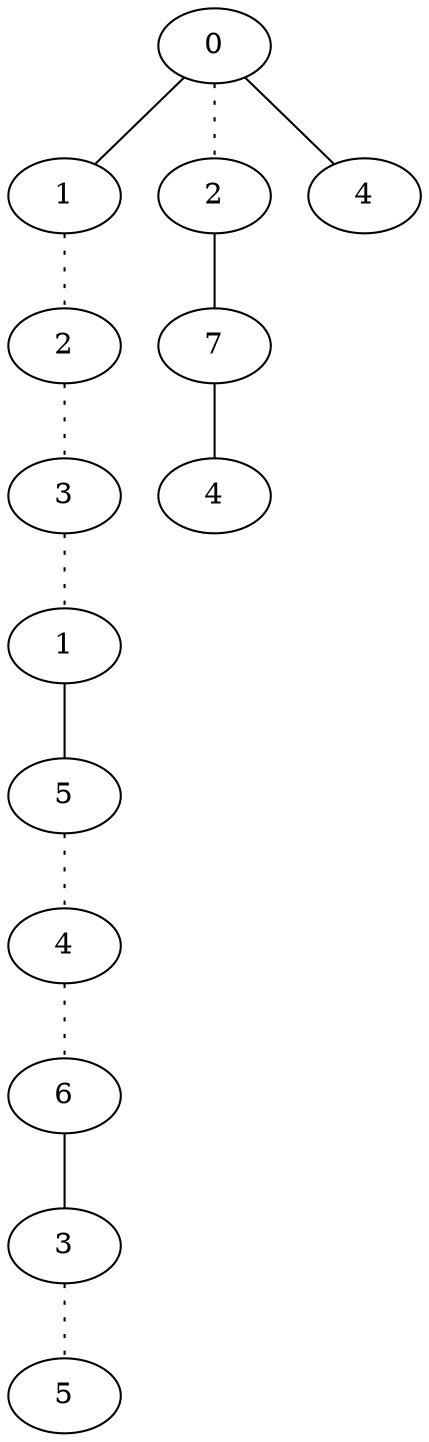 graph {
a0[label=0];
a1[label=1];
a2[label=2];
a3[label=3];
a4[label=1];
a5[label=5];
a6[label=4];
a7[label=6];
a8[label=3];
a9[label=5];
a10[label=2];
a11[label=7];
a12[label=4];
a13[label=4];
a0 -- a1;
a0 -- a10 [style=dotted];
a0 -- a13;
a1 -- a2 [style=dotted];
a2 -- a3 [style=dotted];
a3 -- a4 [style=dotted];
a4 -- a5;
a5 -- a6 [style=dotted];
a6 -- a7 [style=dotted];
a7 -- a8;
a8 -- a9 [style=dotted];
a10 -- a11;
a11 -- a12;
}

